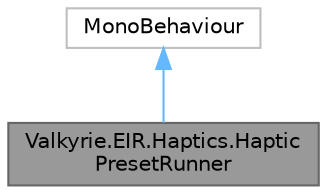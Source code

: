 digraph "Valkyrie.EIR.Haptics.HapticPresetRunner"
{
 // LATEX_PDF_SIZE
  bgcolor="transparent";
  edge [fontname=Helvetica,fontsize=10,labelfontname=Helvetica,labelfontsize=10];
  node [fontname=Helvetica,fontsize=10,shape=box,height=0.2,width=0.4];
  Node1 [id="Node000001",label="Valkyrie.EIR.Haptics.Haptic\lPresetRunner",height=0.2,width=0.4,color="gray40", fillcolor="grey60", style="filled", fontcolor="black",tooltip="Runs the provided HapticPreset in real time. Use by calling CreateHapticPresetRunner from the Haptics..."];
  Node2 -> Node1 [id="edge1_Node000001_Node000002",dir="back",color="steelblue1",style="solid",tooltip=" "];
  Node2 [id="Node000002",label="MonoBehaviour",height=0.2,width=0.4,color="grey75", fillcolor="white", style="filled",tooltip=" "];
}
